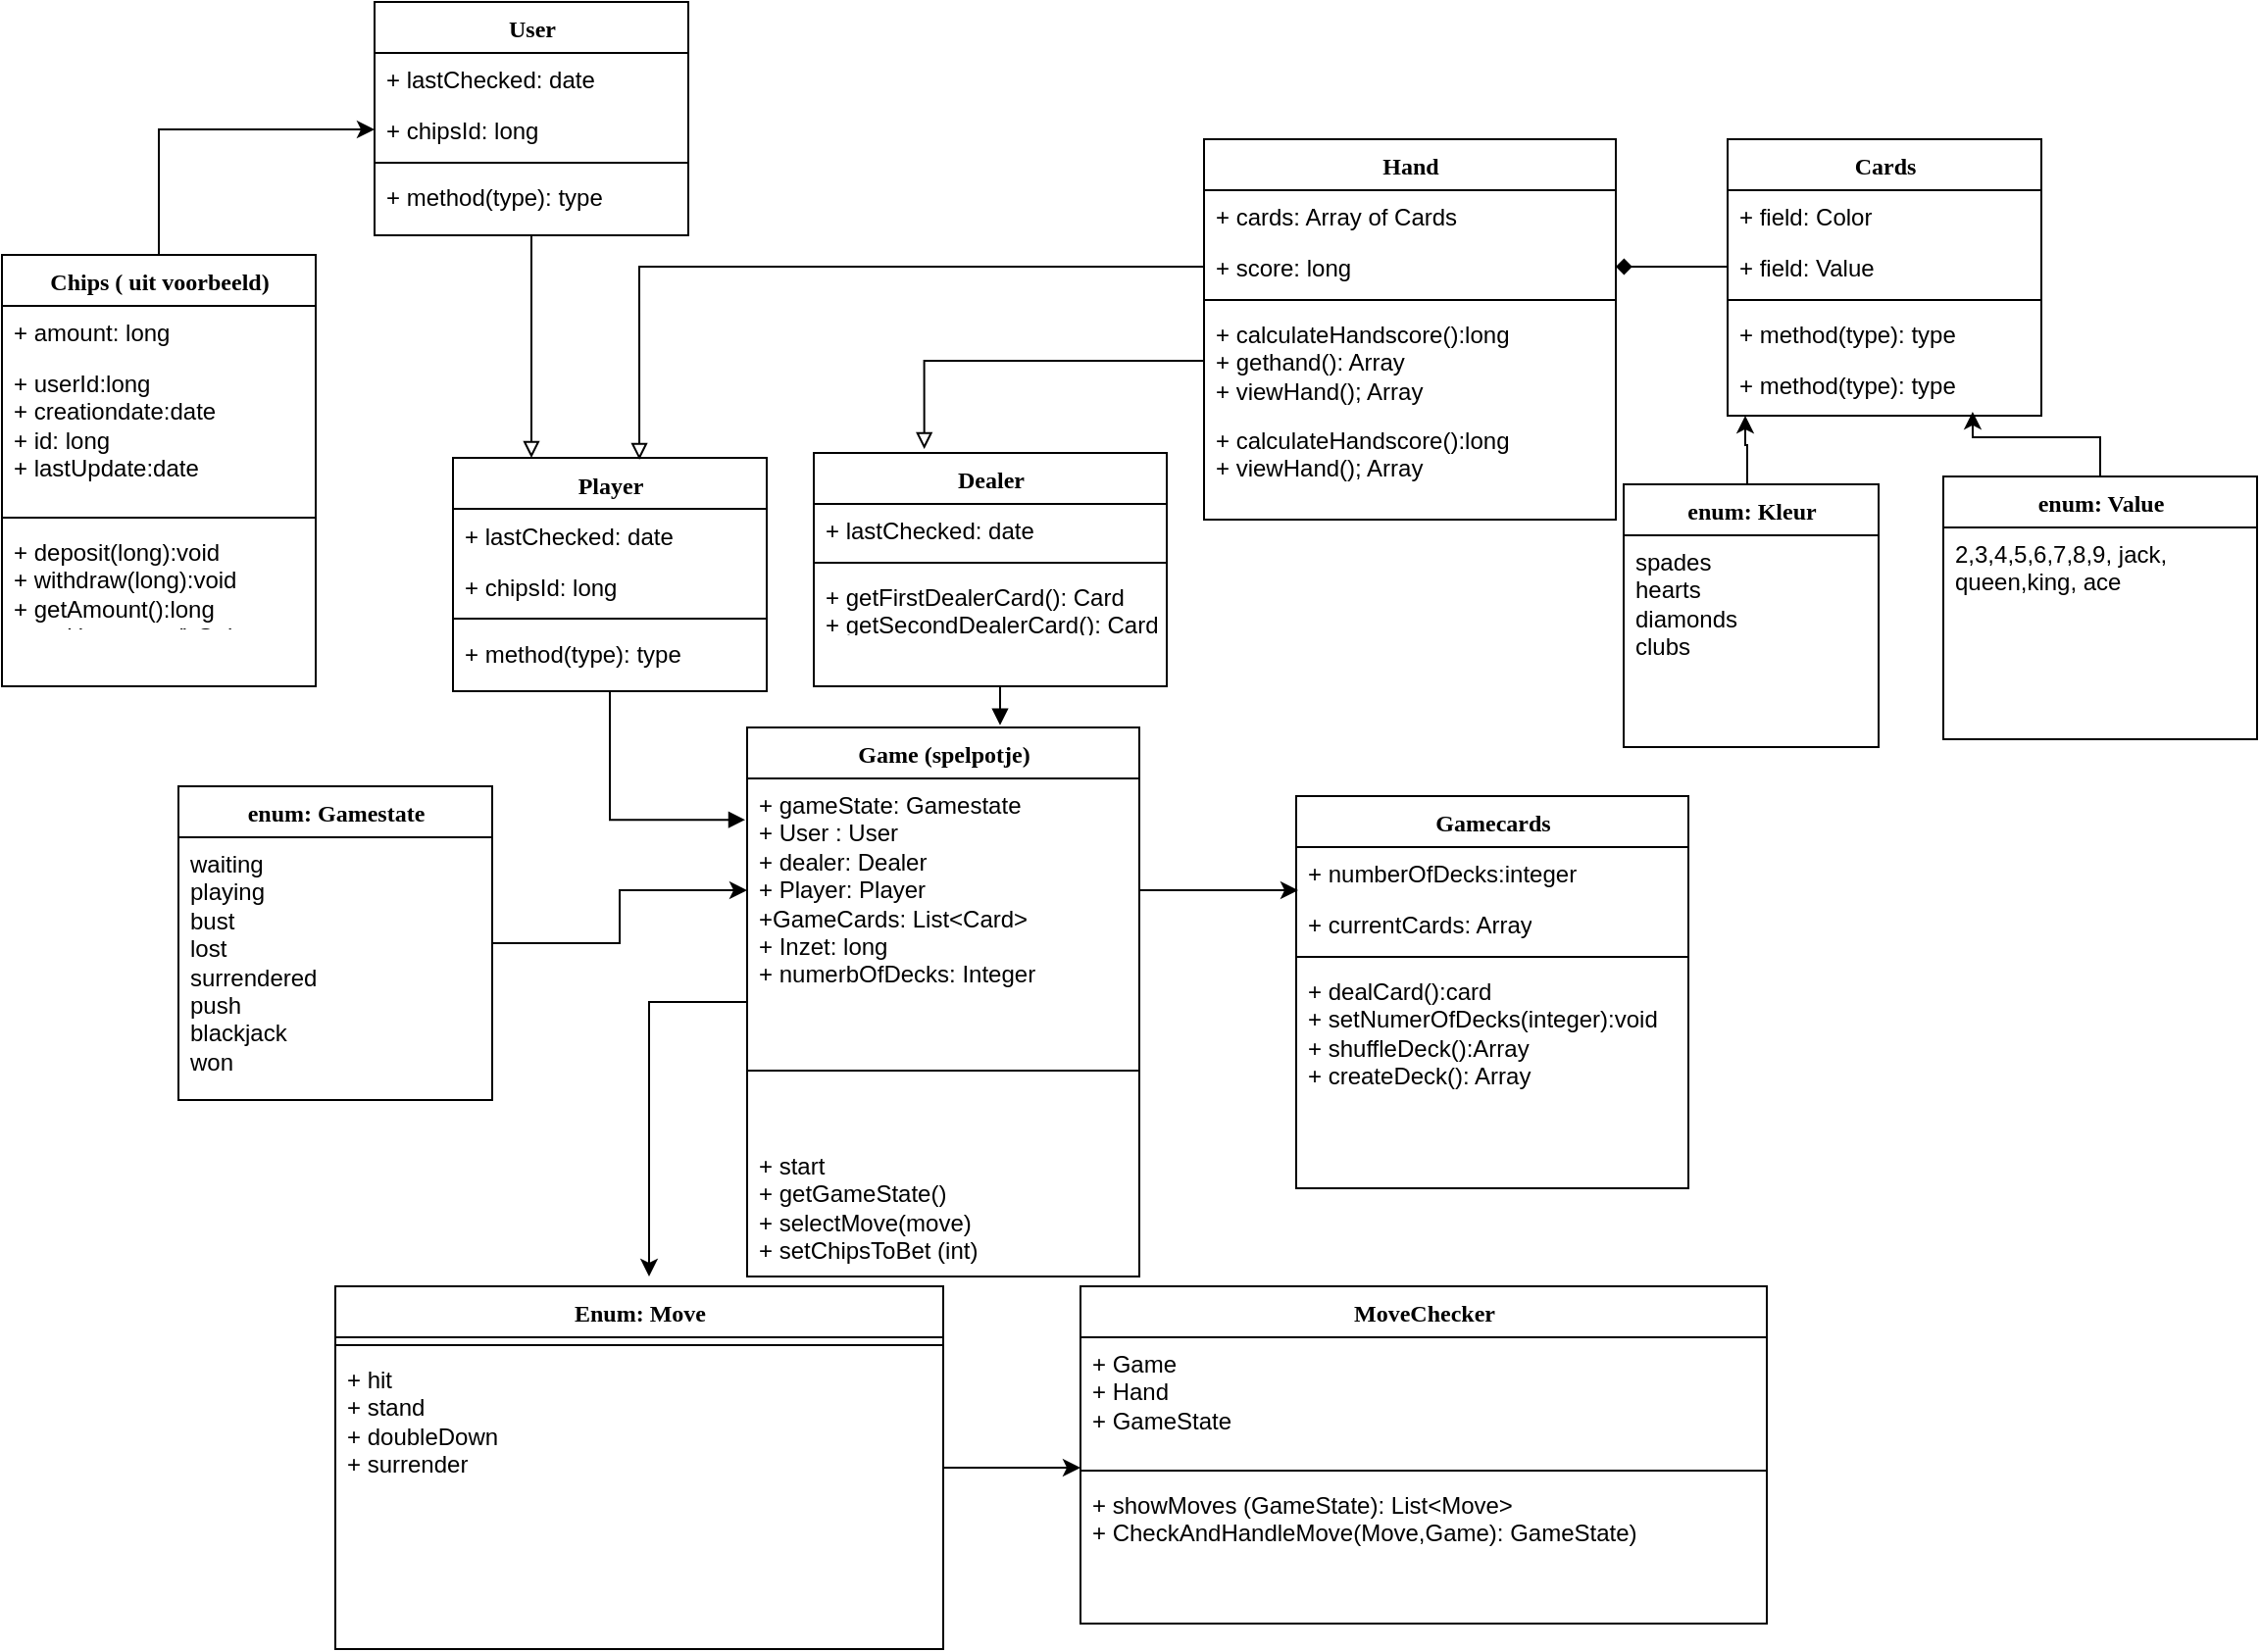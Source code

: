 <mxfile version="20.8.16" type="device"><diagram name="Page-1" id="6133507b-19e7-1e82-6fc7-422aa6c4b21f"><mxGraphModel dx="1434" dy="802" grid="1" gridSize="10" guides="1" tooltips="1" connect="1" arrows="1" fold="1" page="1" pageScale="1" pageWidth="1100" pageHeight="850" background="none" math="0" shadow="0"><root><mxCell id="0"/><mxCell id="1" parent="0"/><mxCell id="RCl_8I5-BvC4L-Wr1ODO-2" style="edgeStyle=orthogonalEdgeStyle;rounded=0;orthogonalLoop=1;jettySize=auto;html=1;entryX=0;entryY=0.5;entryDx=0;entryDy=0;" edge="1" parent="1" source="78961159f06e98e8-17" target="mKPKCbH_IexhspBivNYX-3"><mxGeometry relative="1" as="geometry"><mxPoint x="400" y="90" as="targetPoint"/></mxGeometry></mxCell><mxCell id="78961159f06e98e8-17" value="Chips ( uit voorbeeld)" style="swimlane;html=1;fontStyle=1;align=center;verticalAlign=top;childLayout=stackLayout;horizontal=1;startSize=26;horizontalStack=0;resizeParent=1;resizeLast=0;collapsible=1;marginBottom=0;swimlaneFillColor=#ffffff;rounded=0;shadow=0;comic=0;labelBackgroundColor=none;strokeWidth=1;fillColor=none;fontFamily=Verdana;fontSize=12" parent="1" vertex="1"><mxGeometry x="330" y="149" width="160" height="220" as="geometry"/></mxCell><mxCell id="78961159f06e98e8-23" value="+ amount: long" style="text;html=1;strokeColor=none;fillColor=none;align=left;verticalAlign=top;spacingLeft=4;spacingRight=4;whiteSpace=wrap;overflow=hidden;rotatable=0;points=[[0,0.5],[1,0.5]];portConstraint=eastwest;" parent="78961159f06e98e8-17" vertex="1"><mxGeometry y="26" width="160" height="26" as="geometry"/></mxCell><mxCell id="78961159f06e98e8-24" value="+ userId:long&lt;br&gt;+ creationdate:date&lt;br&gt;+ id: long&lt;br&gt;+ lastUpdate:date" style="text;html=1;strokeColor=none;fillColor=none;align=left;verticalAlign=top;spacingLeft=4;spacingRight=4;whiteSpace=wrap;overflow=hidden;rotatable=0;points=[[0,0.5],[1,0.5]];portConstraint=eastwest;" parent="78961159f06e98e8-17" vertex="1"><mxGeometry y="52" width="160" height="78" as="geometry"/></mxCell><mxCell id="78961159f06e98e8-19" value="" style="line;html=1;strokeWidth=1;fillColor=none;align=left;verticalAlign=middle;spacingTop=-1;spacingLeft=3;spacingRight=3;rotatable=0;labelPosition=right;points=[];portConstraint=eastwest;" parent="78961159f06e98e8-17" vertex="1"><mxGeometry y="130" width="160" height="8" as="geometry"/></mxCell><mxCell id="78961159f06e98e8-27" value="+ deposit(long):void&lt;br&gt;+ withdraw(long):void&lt;br&gt;+ getAmount():long&lt;br&gt;+ getUsername():String&lt;br&gt;+ getlastUpdate():Date" style="text;html=1;strokeColor=none;fillColor=none;align=left;verticalAlign=top;spacingLeft=4;spacingRight=4;whiteSpace=wrap;overflow=hidden;rotatable=0;points=[[0,0.5],[1,0.5]];portConstraint=eastwest;" parent="78961159f06e98e8-17" vertex="1"><mxGeometry y="138" width="160" height="50" as="geometry"/></mxCell><mxCell id="_H91Qr7ZcVlCi7l1SsDV-52" style="edgeStyle=orthogonalEdgeStyle;rounded=0;orthogonalLoop=1;jettySize=auto;html=1;" parent="1" source="78961159f06e98e8-43" edge="1"><mxGeometry relative="1" as="geometry"><mxPoint x="660" y="670" as="targetPoint"/><Array as="points"><mxPoint x="660" y="530"/></Array></mxGeometry></mxCell><mxCell id="78961159f06e98e8-43" value="Game (spelpotje)" style="swimlane;html=1;fontStyle=1;align=center;verticalAlign=top;childLayout=stackLayout;horizontal=1;startSize=26;horizontalStack=0;resizeParent=1;resizeLast=0;collapsible=1;marginBottom=0;swimlaneFillColor=#ffffff;rounded=0;shadow=0;comic=0;labelBackgroundColor=none;strokeWidth=1;fillColor=none;fontFamily=Verdana;fontSize=12" parent="1" vertex="1"><mxGeometry x="710" y="390" width="200" height="280" as="geometry"/></mxCell><mxCell id="78961159f06e98e8-44" value="+ gameState: Gamestate&lt;br&gt;+ User : User&lt;br&gt;+ dealer: Dealer&lt;br&gt;+ Player: Player&lt;br&gt;+GameCards: List&amp;lt;Card&amp;gt;&lt;br&gt;+ Inzet: long&lt;br&gt;+ numerbOfDecks: Integer" style="text;html=1;strokeColor=none;fillColor=none;align=left;verticalAlign=top;spacingLeft=4;spacingRight=4;whiteSpace=wrap;overflow=hidden;rotatable=0;points=[[0,0.5],[1,0.5]];portConstraint=eastwest;" parent="78961159f06e98e8-43" vertex="1"><mxGeometry y="26" width="200" height="114" as="geometry"/></mxCell><mxCell id="78961159f06e98e8-51" value="" style="line;html=1;strokeWidth=1;fillColor=none;align=left;verticalAlign=middle;spacingTop=-1;spacingLeft=3;spacingRight=3;rotatable=0;labelPosition=right;points=[];portConstraint=eastwest;" parent="78961159f06e98e8-43" vertex="1"><mxGeometry y="140" width="200" height="70" as="geometry"/></mxCell><mxCell id="b94bc138ca980ef-3" value="+ start&lt;br&gt;+ getGameState()&lt;br&gt;+ selectMove(move)&lt;br&gt;+ setChipsToBet (int)" style="text;html=1;strokeColor=none;fillColor=none;align=left;verticalAlign=top;spacingLeft=4;spacingRight=4;whiteSpace=wrap;overflow=hidden;rotatable=0;points=[[0,0.5],[1,0.5]];portConstraint=eastwest;" parent="78961159f06e98e8-43" vertex="1"><mxGeometry y="210" width="200" height="70" as="geometry"/></mxCell><mxCell id="78961159f06e98e8-82" value="Gamecards" style="swimlane;html=1;fontStyle=1;align=center;verticalAlign=top;childLayout=stackLayout;horizontal=1;startSize=26;horizontalStack=0;resizeParent=1;resizeLast=0;collapsible=1;marginBottom=0;swimlaneFillColor=#ffffff;rounded=0;shadow=0;comic=0;labelBackgroundColor=none;strokeWidth=1;fillColor=none;fontFamily=Verdana;fontSize=12" parent="1" vertex="1"><mxGeometry x="990" y="425" width="200" height="200" as="geometry"/></mxCell><mxCell id="78961159f06e98e8-84" value="+ numberOfDecks:integer" style="text;html=1;strokeColor=none;fillColor=none;align=left;verticalAlign=top;spacingLeft=4;spacingRight=4;whiteSpace=wrap;overflow=hidden;rotatable=0;points=[[0,0.5],[1,0.5]];portConstraint=eastwest;" parent="78961159f06e98e8-82" vertex="1"><mxGeometry y="26" width="200" height="26" as="geometry"/></mxCell><mxCell id="78961159f06e98e8-89" value="+ currentCards: Array" style="text;html=1;strokeColor=none;fillColor=none;align=left;verticalAlign=top;spacingLeft=4;spacingRight=4;whiteSpace=wrap;overflow=hidden;rotatable=0;points=[[0,0.5],[1,0.5]];portConstraint=eastwest;" parent="78961159f06e98e8-82" vertex="1"><mxGeometry y="52" width="200" height="26" as="geometry"/></mxCell><mxCell id="78961159f06e98e8-90" value="" style="line;html=1;strokeWidth=1;fillColor=none;align=left;verticalAlign=middle;spacingTop=-1;spacingLeft=3;spacingRight=3;rotatable=0;labelPosition=right;points=[];portConstraint=eastwest;" parent="78961159f06e98e8-82" vertex="1"><mxGeometry y="78" width="200" height="8" as="geometry"/></mxCell><mxCell id="78961159f06e98e8-94" value="+ dealCard():card&lt;br&gt;+ setNumerOfDecks(integer):void&lt;br&gt;+ shuffleDeck():Array&lt;br&gt;+ createDeck(): Array" style="text;html=1;strokeColor=none;fillColor=none;align=left;verticalAlign=top;spacingLeft=4;spacingRight=4;whiteSpace=wrap;overflow=hidden;rotatable=0;points=[[0,0.5],[1,0.5]];portConstraint=eastwest;" parent="78961159f06e98e8-82" vertex="1"><mxGeometry y="86" width="200" height="84" as="geometry"/></mxCell><mxCell id="78961159f06e98e8-95" value="Cards" style="swimlane;html=1;fontStyle=1;align=center;verticalAlign=top;childLayout=stackLayout;horizontal=1;startSize=26;horizontalStack=0;resizeParent=1;resizeLast=0;collapsible=1;marginBottom=0;swimlaneFillColor=#ffffff;rounded=0;shadow=0;comic=0;labelBackgroundColor=none;strokeWidth=1;fillColor=none;fontFamily=Verdana;fontSize=12" parent="1" vertex="1"><mxGeometry x="1210" y="90" width="160" height="141" as="geometry"/></mxCell><mxCell id="78961159f06e98e8-96" value="+ field: Color" style="text;html=1;strokeColor=none;fillColor=none;align=left;verticalAlign=top;spacingLeft=4;spacingRight=4;whiteSpace=wrap;overflow=hidden;rotatable=0;points=[[0,0.5],[1,0.5]];portConstraint=eastwest;" parent="78961159f06e98e8-95" vertex="1"><mxGeometry y="26" width="160" height="26" as="geometry"/></mxCell><mxCell id="78961159f06e98e8-102" value="+ field: Value" style="text;html=1;strokeColor=none;fillColor=none;align=left;verticalAlign=top;spacingLeft=4;spacingRight=4;whiteSpace=wrap;overflow=hidden;rotatable=0;points=[[0,0.5],[1,0.5]];portConstraint=eastwest;" parent="78961159f06e98e8-95" vertex="1"><mxGeometry y="52" width="160" height="26" as="geometry"/></mxCell><mxCell id="78961159f06e98e8-103" value="" style="line;html=1;strokeWidth=1;fillColor=none;align=left;verticalAlign=middle;spacingTop=-1;spacingLeft=3;spacingRight=3;rotatable=0;labelPosition=right;points=[];portConstraint=eastwest;" parent="78961159f06e98e8-95" vertex="1"><mxGeometry y="78" width="160" height="8" as="geometry"/></mxCell><mxCell id="78961159f06e98e8-104" value="+ method(type): type" style="text;html=1;strokeColor=none;fillColor=none;align=left;verticalAlign=top;spacingLeft=4;spacingRight=4;whiteSpace=wrap;overflow=hidden;rotatable=0;points=[[0,0.5],[1,0.5]];portConstraint=eastwest;" parent="78961159f06e98e8-95" vertex="1"><mxGeometry y="86" width="160" height="26" as="geometry"/></mxCell><mxCell id="b94bc138ca980ef-5" value="+ method(type): type" style="text;html=1;strokeColor=none;fillColor=none;align=left;verticalAlign=top;spacingLeft=4;spacingRight=4;whiteSpace=wrap;overflow=hidden;rotatable=0;points=[[0,0.5],[1,0.5]];portConstraint=eastwest;" parent="78961159f06e98e8-95" vertex="1"><mxGeometry y="112" width="160" height="26" as="geometry"/></mxCell><mxCell id="78961159f06e98e8-108" value="Hand" style="swimlane;html=1;fontStyle=1;align=center;verticalAlign=top;childLayout=stackLayout;horizontal=1;startSize=26;horizontalStack=0;resizeParent=1;resizeLast=0;collapsible=1;marginBottom=0;swimlaneFillColor=#ffffff;rounded=0;shadow=0;comic=0;labelBackgroundColor=none;strokeWidth=1;fillColor=none;fontFamily=Verdana;fontSize=12" parent="1" vertex="1"><mxGeometry x="943" y="90" width="210" height="194" as="geometry"/></mxCell><mxCell id="78961159f06e98e8-109" value="+ cards: Array of Cards" style="text;html=1;strokeColor=none;fillColor=none;align=left;verticalAlign=top;spacingLeft=4;spacingRight=4;whiteSpace=wrap;overflow=hidden;rotatable=0;points=[[0,0.5],[1,0.5]];portConstraint=eastwest;" parent="78961159f06e98e8-108" vertex="1"><mxGeometry y="26" width="210" height="26" as="geometry"/></mxCell><mxCell id="78961159f06e98e8-110" value="+ score: long" style="text;html=1;strokeColor=none;fillColor=none;align=left;verticalAlign=top;spacingLeft=4;spacingRight=4;whiteSpace=wrap;overflow=hidden;rotatable=0;points=[[0,0.5],[1,0.5]];portConstraint=eastwest;" parent="78961159f06e98e8-108" vertex="1"><mxGeometry y="52" width="210" height="26" as="geometry"/></mxCell><mxCell id="78961159f06e98e8-116" value="" style="line;html=1;strokeWidth=1;fillColor=none;align=left;verticalAlign=middle;spacingTop=-1;spacingLeft=3;spacingRight=3;rotatable=0;labelPosition=right;points=[];portConstraint=eastwest;" parent="78961159f06e98e8-108" vertex="1"><mxGeometry y="78" width="210" height="8" as="geometry"/></mxCell><mxCell id="mKPKCbH_IexhspBivNYX-8" value="+ calculateHandscore():long&lt;br&gt;+ gethand(): Array&lt;br&gt;+ viewHand(); Array" style="text;html=1;strokeColor=none;fillColor=none;align=left;verticalAlign=top;spacingLeft=4;spacingRight=4;whiteSpace=wrap;overflow=hidden;rotatable=0;points=[[0,0.5],[1,0.5]];portConstraint=eastwest;" parent="78961159f06e98e8-108" vertex="1"><mxGeometry y="86" width="210" height="54" as="geometry"/></mxCell><mxCell id="78961159f06e98e8-117" value="+ calculateHandscore():long&lt;br&gt;+ viewHand(); Array" style="text;html=1;strokeColor=none;fillColor=none;align=left;verticalAlign=top;spacingLeft=4;spacingRight=4;whiteSpace=wrap;overflow=hidden;rotatable=0;points=[[0,0.5],[1,0.5]];portConstraint=eastwest;" parent="78961159f06e98e8-108" vertex="1"><mxGeometry y="140" width="210" height="54" as="geometry"/></mxCell><mxCell id="_H91Qr7ZcVlCi7l1SsDV-46" style="edgeStyle=orthogonalEdgeStyle;rounded=0;orthogonalLoop=1;jettySize=auto;html=1;" parent="1" edge="1"><mxGeometry relative="1" as="geometry"><mxPoint x="1224" y="266" as="sourcePoint"/><mxPoint x="1219" y="231" as="targetPoint"/><Array as="points"><mxPoint x="1220" y="266"/><mxPoint x="1220" y="246"/><mxPoint x="1219" y="246"/></Array></mxGeometry></mxCell><mxCell id="_H91Qr7ZcVlCi7l1SsDV-1" value="enum: Kleur" style="swimlane;html=1;fontStyle=1;align=center;verticalAlign=top;childLayout=stackLayout;horizontal=1;startSize=26;horizontalStack=0;resizeParent=1;resizeLast=0;collapsible=1;marginBottom=0;swimlaneFillColor=#ffffff;rounded=0;shadow=0;comic=0;labelBackgroundColor=none;strokeWidth=1;fillColor=none;fontFamily=Verdana;fontSize=12" parent="1" vertex="1"><mxGeometry x="1157" y="266" width="130" height="134" as="geometry"/></mxCell><mxCell id="_H91Qr7ZcVlCi7l1SsDV-3" value="spades&lt;br&gt;hearts&lt;br&gt;diamonds&lt;br&gt;clubs" style="text;html=1;strokeColor=none;fillColor=none;align=left;verticalAlign=top;spacingLeft=4;spacingRight=4;whiteSpace=wrap;overflow=hidden;rotatable=0;points=[[0,0.5],[1,0.5]];portConstraint=eastwest;" parent="_H91Qr7ZcVlCi7l1SsDV-1" vertex="1"><mxGeometry y="26" width="130" height="74" as="geometry"/></mxCell><mxCell id="_H91Qr7ZcVlCi7l1SsDV-47" style="edgeStyle=orthogonalEdgeStyle;rounded=0;orthogonalLoop=1;jettySize=auto;html=1;entryX=0.781;entryY=1.038;entryDx=0;entryDy=0;entryPerimeter=0;" parent="1" source="_H91Qr7ZcVlCi7l1SsDV-6" target="b94bc138ca980ef-5" edge="1"><mxGeometry relative="1" as="geometry"/></mxCell><mxCell id="_H91Qr7ZcVlCi7l1SsDV-6" value="enum: Value" style="swimlane;html=1;fontStyle=1;align=center;verticalAlign=top;childLayout=stackLayout;horizontal=1;startSize=26;horizontalStack=0;resizeParent=1;resizeLast=0;collapsible=1;marginBottom=0;swimlaneFillColor=#ffffff;rounded=0;shadow=0;comic=0;labelBackgroundColor=none;strokeWidth=1;fillColor=none;fontFamily=Verdana;fontSize=12" parent="1" vertex="1"><mxGeometry x="1320" y="262" width="160" height="134" as="geometry"/></mxCell><mxCell id="_H91Qr7ZcVlCi7l1SsDV-7" value="2,3,4,5,6,7,8,9, jack, queen,king, ace" style="text;html=1;strokeColor=none;fillColor=none;align=left;verticalAlign=top;spacingLeft=4;spacingRight=4;whiteSpace=wrap;overflow=hidden;rotatable=0;points=[[0,0.5],[1,0.5]];portConstraint=eastwest;" parent="_H91Qr7ZcVlCi7l1SsDV-6" vertex="1"><mxGeometry y="26" width="160" height="74" as="geometry"/></mxCell><mxCell id="_H91Qr7ZcVlCi7l1SsDV-51" style="edgeStyle=orthogonalEdgeStyle;rounded=0;orthogonalLoop=1;jettySize=auto;html=1;" parent="1" source="_H91Qr7ZcVlCi7l1SsDV-13" target="78961159f06e98e8-44" edge="1"><mxGeometry relative="1" as="geometry"/></mxCell><mxCell id="_H91Qr7ZcVlCi7l1SsDV-13" value="enum: Gamestate" style="swimlane;html=1;fontStyle=1;align=center;verticalAlign=top;childLayout=stackLayout;horizontal=1;startSize=26;horizontalStack=0;resizeParent=1;resizeLast=0;collapsible=1;marginBottom=0;swimlaneFillColor=#ffffff;rounded=0;shadow=0;comic=0;labelBackgroundColor=none;strokeWidth=1;fillColor=none;fontFamily=Verdana;fontSize=12" parent="1" vertex="1"><mxGeometry x="420" y="420" width="160" height="160" as="geometry"/></mxCell><mxCell id="_H91Qr7ZcVlCi7l1SsDV-14" value="waiting&lt;br&gt;playing&lt;br&gt;bust&lt;br&gt;lost&lt;br&gt;surrendered&lt;br&gt;push&lt;br&gt;blackjack&lt;br&gt;won" style="text;html=1;strokeColor=none;fillColor=none;align=left;verticalAlign=top;spacingLeft=4;spacingRight=4;whiteSpace=wrap;overflow=hidden;rotatable=0;points=[[0,0.5],[1,0.5]];portConstraint=eastwest;" parent="_H91Qr7ZcVlCi7l1SsDV-13" vertex="1"><mxGeometry y="26" width="160" height="134" as="geometry"/></mxCell><mxCell id="_H91Qr7ZcVlCi7l1SsDV-15" value="MoveChecker" style="swimlane;html=1;fontStyle=1;align=center;verticalAlign=top;childLayout=stackLayout;horizontal=1;startSize=26;horizontalStack=0;resizeParent=1;resizeLast=0;collapsible=1;marginBottom=0;swimlaneFillColor=#ffffff;rounded=0;shadow=0;comic=0;labelBackgroundColor=none;strokeWidth=1;fillColor=none;fontFamily=Verdana;fontSize=12" parent="1" vertex="1"><mxGeometry x="880" y="675" width="350" height="172" as="geometry"/></mxCell><mxCell id="_H91Qr7ZcVlCi7l1SsDV-16" value="+ Game&lt;br&gt;+ Hand&lt;br&gt;+ GameState" style="text;html=1;strokeColor=none;fillColor=none;align=left;verticalAlign=top;spacingLeft=4;spacingRight=4;whiteSpace=wrap;overflow=hidden;rotatable=0;points=[[0,0.5],[1,0.5]];portConstraint=eastwest;" parent="_H91Qr7ZcVlCi7l1SsDV-15" vertex="1"><mxGeometry y="26" width="350" height="64" as="geometry"/></mxCell><mxCell id="_H91Qr7ZcVlCi7l1SsDV-18" value="" style="line;html=1;strokeWidth=1;fillColor=none;align=left;verticalAlign=middle;spacingTop=-1;spacingLeft=3;spacingRight=3;rotatable=0;labelPosition=right;points=[];portConstraint=eastwest;" parent="_H91Qr7ZcVlCi7l1SsDV-15" vertex="1"><mxGeometry y="90" width="350" height="8" as="geometry"/></mxCell><mxCell id="_H91Qr7ZcVlCi7l1SsDV-19" value="+ showMoves (GameState): List&amp;lt;Move&amp;gt;&lt;br&gt;+ CheckAndHandleMove(Move,Game): GameState)&lt;br&gt;" style="text;html=1;strokeColor=none;fillColor=none;align=left;verticalAlign=top;spacingLeft=4;spacingRight=4;whiteSpace=wrap;overflow=hidden;rotatable=0;points=[[0,0.5],[1,0.5]];portConstraint=eastwest;" parent="_H91Qr7ZcVlCi7l1SsDV-15" vertex="1"><mxGeometry y="98" width="350" height="74" as="geometry"/></mxCell><mxCell id="F2K4a7Mate3oJvlPzBRl-2" style="edgeStyle=orthogonalEdgeStyle;rounded=0;orthogonalLoop=1;jettySize=auto;html=1;entryX=-0.005;entryY=0.185;entryDx=0;entryDy=0;entryPerimeter=0;endArrow=block;endFill=1;" parent="1" source="_H91Qr7ZcVlCi7l1SsDV-22" target="78961159f06e98e8-44" edge="1"><mxGeometry relative="1" as="geometry"/></mxCell><mxCell id="_H91Qr7ZcVlCi7l1SsDV-22" value="Player" style="swimlane;html=1;fontStyle=1;align=center;verticalAlign=top;childLayout=stackLayout;horizontal=1;startSize=26;horizontalStack=0;resizeParent=1;resizeLast=0;collapsible=1;marginBottom=0;swimlaneFillColor=#ffffff;rounded=0;shadow=0;comic=0;labelBackgroundColor=none;strokeWidth=1;fillColor=none;fontFamily=Verdana;fontSize=12" parent="1" vertex="1"><mxGeometry x="560" y="252.5" width="160" height="119" as="geometry"/></mxCell><mxCell id="_H91Qr7ZcVlCi7l1SsDV-23" value="+ lastChecked: date" style="text;html=1;strokeColor=none;fillColor=none;align=left;verticalAlign=top;spacingLeft=4;spacingRight=4;whiteSpace=wrap;overflow=hidden;rotatable=0;points=[[0,0.5],[1,0.5]];portConstraint=eastwest;" parent="_H91Qr7ZcVlCi7l1SsDV-22" vertex="1"><mxGeometry y="26" width="160" height="26" as="geometry"/></mxCell><mxCell id="_H91Qr7ZcVlCi7l1SsDV-24" value="+ chipsId: long" style="text;html=1;strokeColor=none;fillColor=none;align=left;verticalAlign=top;spacingLeft=4;spacingRight=4;whiteSpace=wrap;overflow=hidden;rotatable=0;points=[[0,0.5],[1,0.5]];portConstraint=eastwest;" parent="_H91Qr7ZcVlCi7l1SsDV-22" vertex="1"><mxGeometry y="52" width="160" height="26" as="geometry"/></mxCell><mxCell id="_H91Qr7ZcVlCi7l1SsDV-25" value="" style="line;html=1;strokeWidth=1;fillColor=none;align=left;verticalAlign=middle;spacingTop=-1;spacingLeft=3;spacingRight=3;rotatable=0;labelPosition=right;points=[];portConstraint=eastwest;" parent="_H91Qr7ZcVlCi7l1SsDV-22" vertex="1"><mxGeometry y="78" width="160" height="8" as="geometry"/></mxCell><mxCell id="_H91Qr7ZcVlCi7l1SsDV-26" value="+ method(type): type" style="text;html=1;strokeColor=none;fillColor=none;align=left;verticalAlign=top;spacingLeft=4;spacingRight=4;whiteSpace=wrap;overflow=hidden;rotatable=0;points=[[0,0.5],[1,0.5]];portConstraint=eastwest;" parent="_H91Qr7ZcVlCi7l1SsDV-22" vertex="1"><mxGeometry y="86" width="160" height="26" as="geometry"/></mxCell><mxCell id="F2K4a7Mate3oJvlPzBRl-3" style="edgeStyle=orthogonalEdgeStyle;rounded=0;orthogonalLoop=1;jettySize=auto;html=1;exitX=0.5;exitY=1;exitDx=0;exitDy=0;entryX=0.645;entryY=-0.004;entryDx=0;entryDy=0;entryPerimeter=0;endArrow=block;endFill=1;" parent="1" source="_H91Qr7ZcVlCi7l1SsDV-27" target="78961159f06e98e8-43" edge="1"><mxGeometry relative="1" as="geometry"/></mxCell><mxCell id="_H91Qr7ZcVlCi7l1SsDV-27" value="Dealer" style="swimlane;html=1;fontStyle=1;align=center;verticalAlign=top;childLayout=stackLayout;horizontal=1;startSize=26;horizontalStack=0;resizeParent=1;resizeLast=0;collapsible=1;marginBottom=0;swimlaneFillColor=#ffffff;rounded=0;shadow=0;comic=0;labelBackgroundColor=none;strokeWidth=1;fillColor=none;fontFamily=Verdana;fontSize=12" parent="1" vertex="1"><mxGeometry x="744" y="250" width="180" height="119" as="geometry"/></mxCell><mxCell id="_H91Qr7ZcVlCi7l1SsDV-28" value="+ lastChecked: date" style="text;html=1;strokeColor=none;fillColor=none;align=left;verticalAlign=top;spacingLeft=4;spacingRight=4;whiteSpace=wrap;overflow=hidden;rotatable=0;points=[[0,0.5],[1,0.5]];portConstraint=eastwest;" parent="_H91Qr7ZcVlCi7l1SsDV-27" vertex="1"><mxGeometry y="26" width="180" height="26" as="geometry"/></mxCell><mxCell id="_H91Qr7ZcVlCi7l1SsDV-30" value="" style="line;html=1;strokeWidth=1;fillColor=none;align=left;verticalAlign=middle;spacingTop=-1;spacingLeft=3;spacingRight=3;rotatable=0;labelPosition=right;points=[];portConstraint=eastwest;" parent="_H91Qr7ZcVlCi7l1SsDV-27" vertex="1"><mxGeometry y="52" width="180" height="8" as="geometry"/></mxCell><mxCell id="_H91Qr7ZcVlCi7l1SsDV-31" value="+ getFirstDealerCard(): Card&lt;br&gt;+ getSecondDealerCard(): Card" style="text;html=1;strokeColor=none;fillColor=none;align=left;verticalAlign=top;spacingLeft=4;spacingRight=4;whiteSpace=wrap;overflow=hidden;rotatable=0;points=[[0,0.5],[1,0.5]];portConstraint=eastwest;" parent="_H91Qr7ZcVlCi7l1SsDV-27" vertex="1"><mxGeometry y="60" width="180" height="30" as="geometry"/></mxCell><mxCell id="_H91Qr7ZcVlCi7l1SsDV-37" style="edgeStyle=orthogonalEdgeStyle;rounded=0;orthogonalLoop=1;jettySize=auto;html=1;endArrow=diamond;endFill=1;" parent="1" source="78961159f06e98e8-102" target="78961159f06e98e8-110" edge="1"><mxGeometry relative="1" as="geometry"/></mxCell><mxCell id="_H91Qr7ZcVlCi7l1SsDV-55" style="edgeStyle=orthogonalEdgeStyle;rounded=0;orthogonalLoop=1;jettySize=auto;html=1;entryX=0;entryY=1.039;entryDx=0;entryDy=0;entryPerimeter=0;" parent="1" source="_H91Qr7ZcVlCi7l1SsDV-40" target="_H91Qr7ZcVlCi7l1SsDV-16" edge="1"><mxGeometry relative="1" as="geometry"/></mxCell><mxCell id="_H91Qr7ZcVlCi7l1SsDV-40" value="Enum: Move" style="swimlane;html=1;fontStyle=1;align=center;verticalAlign=top;childLayout=stackLayout;horizontal=1;startSize=26;horizontalStack=0;resizeParent=1;resizeLast=0;collapsible=1;marginBottom=0;swimlaneFillColor=#ffffff;rounded=0;shadow=0;comic=0;labelBackgroundColor=none;strokeWidth=1;fillColor=none;fontFamily=Verdana;fontSize=12" parent="1" vertex="1"><mxGeometry x="500" y="675" width="310" height="185" as="geometry"/></mxCell><mxCell id="_H91Qr7ZcVlCi7l1SsDV-43" value="" style="line;html=1;strokeWidth=1;fillColor=none;align=left;verticalAlign=middle;spacingTop=-1;spacingLeft=3;spacingRight=3;rotatable=0;labelPosition=right;points=[];portConstraint=eastwest;" parent="_H91Qr7ZcVlCi7l1SsDV-40" vertex="1"><mxGeometry y="26" width="310" height="8" as="geometry"/></mxCell><mxCell id="_H91Qr7ZcVlCi7l1SsDV-44" value="+ hit&lt;br&gt;+ stand&lt;br&gt;+ doubleDown&lt;br&gt;+ surrender" style="text;html=1;strokeColor=none;fillColor=none;align=left;verticalAlign=top;spacingLeft=4;spacingRight=4;whiteSpace=wrap;overflow=hidden;rotatable=0;points=[[0,0.5],[1,0.5]];portConstraint=eastwest;" parent="_H91Qr7ZcVlCi7l1SsDV-40" vertex="1"><mxGeometry y="34" width="310" height="94" as="geometry"/></mxCell><mxCell id="mKPKCbH_IexhspBivNYX-10" style="edgeStyle=orthogonalEdgeStyle;rounded=0;orthogonalLoop=1;jettySize=auto;html=1;exitX=0.5;exitY=1;exitDx=0;exitDy=0;entryX=0.25;entryY=0;entryDx=0;entryDy=0;endArrow=block;endFill=0;" parent="1" source="mKPKCbH_IexhspBivNYX-1" target="_H91Qr7ZcVlCi7l1SsDV-22" edge="1"><mxGeometry relative="1" as="geometry"/></mxCell><mxCell id="mKPKCbH_IexhspBivNYX-1" value="User" style="swimlane;html=1;fontStyle=1;align=center;verticalAlign=top;childLayout=stackLayout;horizontal=1;startSize=26;horizontalStack=0;resizeParent=1;resizeLast=0;collapsible=1;marginBottom=0;swimlaneFillColor=#ffffff;rounded=0;shadow=0;comic=0;labelBackgroundColor=none;strokeWidth=1;fillColor=none;fontFamily=Verdana;fontSize=12" parent="1" vertex="1"><mxGeometry x="520" y="20" width="160" height="119" as="geometry"/></mxCell><mxCell id="mKPKCbH_IexhspBivNYX-2" value="+ lastChecked: date" style="text;html=1;strokeColor=none;fillColor=none;align=left;verticalAlign=top;spacingLeft=4;spacingRight=4;whiteSpace=wrap;overflow=hidden;rotatable=0;points=[[0,0.5],[1,0.5]];portConstraint=eastwest;" parent="mKPKCbH_IexhspBivNYX-1" vertex="1"><mxGeometry y="26" width="160" height="26" as="geometry"/></mxCell><mxCell id="mKPKCbH_IexhspBivNYX-3" value="+ chipsId: long" style="text;html=1;strokeColor=none;fillColor=none;align=left;verticalAlign=top;spacingLeft=4;spacingRight=4;whiteSpace=wrap;overflow=hidden;rotatable=0;points=[[0,0.5],[1,0.5]];portConstraint=eastwest;" parent="mKPKCbH_IexhspBivNYX-1" vertex="1"><mxGeometry y="52" width="160" height="26" as="geometry"/></mxCell><mxCell id="mKPKCbH_IexhspBivNYX-4" value="" style="line;html=1;strokeWidth=1;fillColor=none;align=left;verticalAlign=middle;spacingTop=-1;spacingLeft=3;spacingRight=3;rotatable=0;labelPosition=right;points=[];portConstraint=eastwest;" parent="mKPKCbH_IexhspBivNYX-1" vertex="1"><mxGeometry y="78" width="160" height="8" as="geometry"/></mxCell><mxCell id="mKPKCbH_IexhspBivNYX-5" value="+ method(type): type" style="text;html=1;strokeColor=none;fillColor=none;align=left;verticalAlign=top;spacingLeft=4;spacingRight=4;whiteSpace=wrap;overflow=hidden;rotatable=0;points=[[0,0.5],[1,0.5]];portConstraint=eastwest;" parent="mKPKCbH_IexhspBivNYX-1" vertex="1"><mxGeometry y="86" width="160" height="26" as="geometry"/></mxCell><mxCell id="mKPKCbH_IexhspBivNYX-7" style="edgeStyle=orthogonalEdgeStyle;rounded=0;orthogonalLoop=1;jettySize=auto;html=1;entryX=0.594;entryY=0.008;entryDx=0;entryDy=0;entryPerimeter=0;endArrow=block;endFill=0;" parent="1" source="78961159f06e98e8-110" target="_H91Qr7ZcVlCi7l1SsDV-22" edge="1"><mxGeometry relative="1" as="geometry"/></mxCell><mxCell id="mKPKCbH_IexhspBivNYX-9" style="edgeStyle=orthogonalEdgeStyle;rounded=0;orthogonalLoop=1;jettySize=auto;html=1;entryX=0.313;entryY=-0.017;entryDx=0;entryDy=0;entryPerimeter=0;endArrow=block;endFill=0;" parent="1" source="mKPKCbH_IexhspBivNYX-8" target="_H91Qr7ZcVlCi7l1SsDV-27" edge="1"><mxGeometry relative="1" as="geometry"/></mxCell><mxCell id="RCl_8I5-BvC4L-Wr1ODO-3" style="edgeStyle=orthogonalEdgeStyle;rounded=0;orthogonalLoop=1;jettySize=auto;html=1;entryX=0.005;entryY=0.846;entryDx=0;entryDy=0;entryPerimeter=0;" edge="1" parent="1" source="78961159f06e98e8-44" target="78961159f06e98e8-84"><mxGeometry relative="1" as="geometry"/></mxCell></root></mxGraphModel></diagram></mxfile>